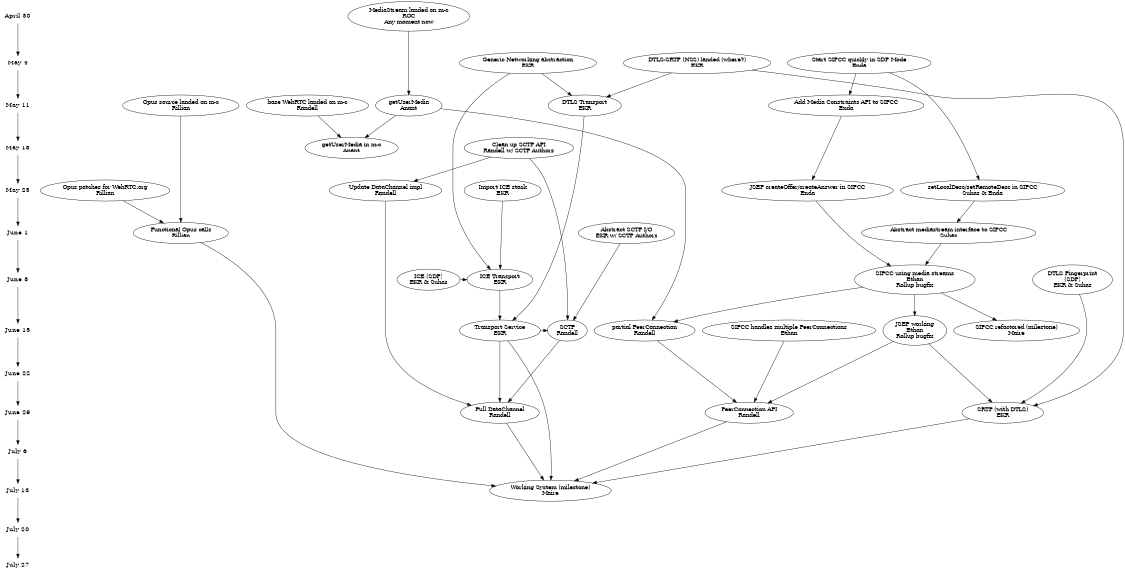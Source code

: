 digraph G {
ranksep=.75; size = "7.5,7.5";
{
node [shape=plaintext, fontsize=16]; /* the time-line graph */ 
     "April 30"-> "May 4"-> "May 11"-> "May 18"-> "May 25"-> "June 1"-> "June 8"-> "June 15"-> "June 22"-> "June 29"-> "July 6"-> "July 13"-> "July 20"-> "July 27"
}

	{rank = same; "April 30";
	   mediastream [label = "MediaStream landed on m-c\nROC\nAny moment now"];
        }
        
        {
           rank = same; "May 4";
	   genericio [label = "Generic Networking abstraction\nEKR"]
	   dtlssrtp [label = "DTLS-SRTP (NSS) landed (where?)\nEKR"]
	   sipccsdp [ label = "Start SIPCC quickly in SDP Mode\nEnda"]; // 1 week
        }

	{rank = same; "May 11";
	   webrtc [label = "base WebRTC landed on m-c\nRandell"];
	   opussrc [label = "Opus source landed on m-c\nRillian"]
	   getusermedia [label = "getUserMedia\nAnant"]
	   dtlstransport [label = "DTLS Transport\nEKR" ];
           sipccmediaconstraints [ label = "Add Media Constraints API to SIPCC\nEnda"]; // 1 week
	}
        mediastream->getusermedia

	dtlssrtp -> dtlstransport
	genericio -> dtlstransport

	{rank = same; "May 18";
	   getusermedia_mc [label = "getUserMedia in m-c\nAnant"]
	   sctpupdate [label = "Clean up SCTP API\nRandell w/ SCTP Authors"];
	}
	webrtc->getusermedia_mc
	getusermedia->getusermedia_mc
	
	{rank = same; "May 25";
	   nicer [label = "Import ICE stack\nEKR"];
	   sipccsetdesc [ label = "setLocalDesc/setRemoteDesc in SIPCC\nSuhas & Enda"]; // 3 weeks
	   datachannelupdate [label = "Update DataChannel impl\nRandell"];
	   opuswebrtc [label = "Opus patches for WebRTC.org\nRillian"];
           sipccjsep [ label = "JSEP createOffer/createAnswer in SIPCC\nEnda"]; // 2 weeks
        }	   	   
        sipccsdp -> sipccmediaconstraints
        sipccsdp -> sipccsetdesc

	{rank = same; "June 1";
	   sctpio [ label = "Abstract SCTP I/O\nEKR w/ SCTP Authors"]
	   opus [ label = "Functional Opus calls\nRillian"];
           sipccsetmediainterface [label ="Abstract mediastream interface to SIPCC\nSuhas"]; // 1 week
        }
	getusermedia -> peerconnection_first
	opussrc -> opus
	opuswebrtc -> opus
        sipccmediaconstraints -> sipccjsep
        sipccsetdesc -> sipccsetmediainterface

	{rank = same; "June 8";
	   icetransport [ label = "ICE Transport\nEKR"];
	   dtlsfingerprint [ label = "DTLS Fingerprint\n(SDP)\nEKR & Suhas"];
	   iceparams [label = "ICE (SDP)\nEKR & Suhas"];
           sipccusemediastreams [label = "SIPCC using media streams\nEthan\nRollup bugfix"]; //  1 week
	}

	nicer -> icetransport
        sipccjsep -> sipccusemediastreams
        sipccsetmediainterface -> sipccusemediastreams
	genericio -> icetransport
	iceparams -> icetransport

	{rank = same; "June 15";
	   transport [label = "Transport Service\nEKR"];
	   sctp [label = "SCTP\nRandell"];
	   sipccrefactor [label = "SIPCC refactored (milestone)\nMaire"];
           sipccmultipeerconn [label = "SIPCC handles multiple PeerConnections\nEthan"] // 3 weeks
	   peerconnection_first [label = "partial PeerConnection\nRandell"];
	   JSEP [ label = "JSEP working\nEthan\nRollup bugfix"]; //  1 week
	 } 
	 sipccusemediastreams -> sipccrefactor
	 sipccusemediastreams -> "JSEP"
	 dtlstransport -> transport
	 icetransport -> transport
	 sipccusemediastreams -> peerconnection_first

        {rank = same; "June 22"; }

        {rank = same; "June 29"; 
	   peerconnection [label = "PeerConnection API\nRandell"];
	   datachannel [label = "Full DataChannel\nRandell"];
	   srtp [label = "SRTP (with DTLS)\nEKR"] }
        dtlsfingerprint -> srtp
	dtlssrtp -> srtp
	"JSEP" -> srtp
        sipccmultipeerconn -> peerconnection

        {rank = same; "July 13"; 
	   working [ label = "Working System (milestone)\nMaire" ] }
	

	transport -> working
	transport -> datachannel
	peerconnection_first -> peerconnection
	peerconnection -> working
	"JSEP" -> peerconnection
	sctpio-> sctp
	sctpupdate -> sctp
	sctpupdate -> datachannelupdate
	datachannelupdate -> datachannel
	sctp -> datachannel
	transport ->sctp
	datachannel -> working
	srtp -> working

	opus -> working
}
